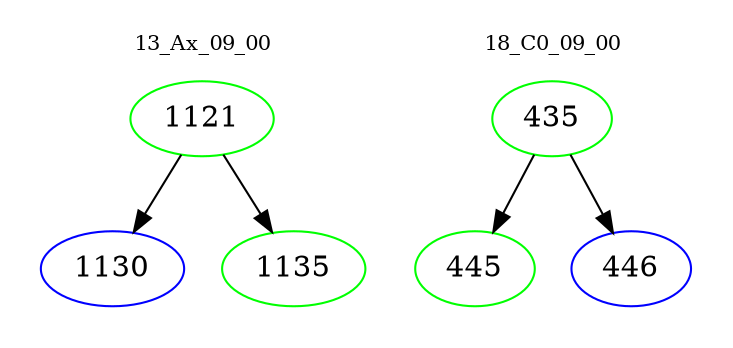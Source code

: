 digraph{
subgraph cluster_0 {
color = white
label = "13_Ax_09_00";
fontsize=10;
T0_1121 [label="1121", color="green"]
T0_1121 -> T0_1130 [color="black"]
T0_1130 [label="1130", color="blue"]
T0_1121 -> T0_1135 [color="black"]
T0_1135 [label="1135", color="green"]
}
subgraph cluster_1 {
color = white
label = "18_C0_09_00";
fontsize=10;
T1_435 [label="435", color="green"]
T1_435 -> T1_445 [color="black"]
T1_445 [label="445", color="green"]
T1_435 -> T1_446 [color="black"]
T1_446 [label="446", color="blue"]
}
}
